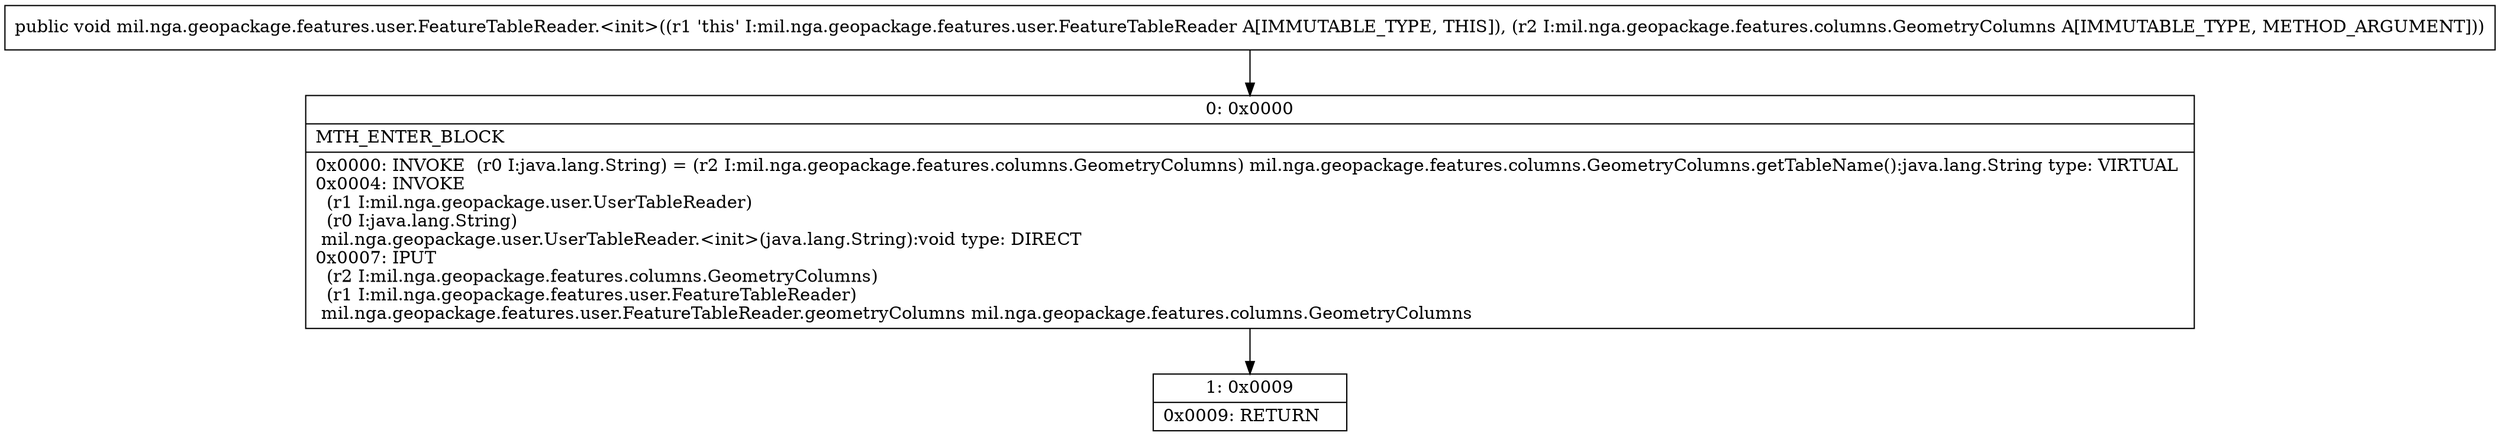 digraph "CFG formil.nga.geopackage.features.user.FeatureTableReader.\<init\>(Lmil\/nga\/geopackage\/features\/columns\/GeometryColumns;)V" {
Node_0 [shape=record,label="{0\:\ 0x0000|MTH_ENTER_BLOCK\l|0x0000: INVOKE  (r0 I:java.lang.String) = (r2 I:mil.nga.geopackage.features.columns.GeometryColumns) mil.nga.geopackage.features.columns.GeometryColumns.getTableName():java.lang.String type: VIRTUAL \l0x0004: INVOKE  \l  (r1 I:mil.nga.geopackage.user.UserTableReader)\l  (r0 I:java.lang.String)\l mil.nga.geopackage.user.UserTableReader.\<init\>(java.lang.String):void type: DIRECT \l0x0007: IPUT  \l  (r2 I:mil.nga.geopackage.features.columns.GeometryColumns)\l  (r1 I:mil.nga.geopackage.features.user.FeatureTableReader)\l mil.nga.geopackage.features.user.FeatureTableReader.geometryColumns mil.nga.geopackage.features.columns.GeometryColumns \l}"];
Node_1 [shape=record,label="{1\:\ 0x0009|0x0009: RETURN   \l}"];
MethodNode[shape=record,label="{public void mil.nga.geopackage.features.user.FeatureTableReader.\<init\>((r1 'this' I:mil.nga.geopackage.features.user.FeatureTableReader A[IMMUTABLE_TYPE, THIS]), (r2 I:mil.nga.geopackage.features.columns.GeometryColumns A[IMMUTABLE_TYPE, METHOD_ARGUMENT])) }"];
MethodNode -> Node_0;
Node_0 -> Node_1;
}

